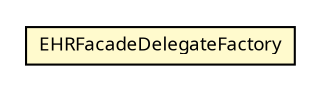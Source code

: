 #!/usr/local/bin/dot
#
# Class diagram 
# Generated by UMLGraph version R5_6 (http://www.umlgraph.org/)
#

digraph G {
	edge [fontname="Trebuchet MS",fontsize=10,labelfontname="Trebuchet MS",labelfontsize=10];
	node [fontname="Trebuchet MS",fontsize=10,shape=plaintext];
	nodesep=0.25;
	ranksep=0.5;
	// se.cambio.cds.model.facade.ehr.delegate.EHRFacadeDelegateFactory
	c166674 [label=<<table title="se.cambio.cds.model.facade.ehr.delegate.EHRFacadeDelegateFactory" border="0" cellborder="1" cellspacing="0" cellpadding="2" port="p" bgcolor="lemonChiffon" href="./EHRFacadeDelegateFactory.html">
		<tr><td><table border="0" cellspacing="0" cellpadding="1">
<tr><td align="center" balign="center"><font face="Trebuchet MS"> EHRFacadeDelegateFactory </font></td></tr>
		</table></td></tr>
		</table>>, URL="./EHRFacadeDelegateFactory.html", fontname="Trebuchet MS", fontcolor="black", fontsize=9.0];
}

